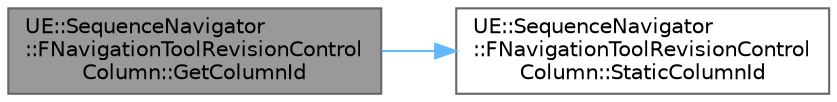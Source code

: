 digraph "UE::SequenceNavigator::FNavigationToolRevisionControlColumn::GetColumnId"
{
 // INTERACTIVE_SVG=YES
 // LATEX_PDF_SIZE
  bgcolor="transparent";
  edge [fontname=Helvetica,fontsize=10,labelfontname=Helvetica,labelfontsize=10];
  node [fontname=Helvetica,fontsize=10,shape=box,height=0.2,width=0.4];
  rankdir="LR";
  Node1 [id="Node000001",label="UE::SequenceNavigator\l::FNavigationToolRevisionControl\lColumn::GetColumnId",height=0.2,width=0.4,color="gray40", fillcolor="grey60", style="filled", fontcolor="black",tooltip=" "];
  Node1 -> Node2 [id="edge1_Node000001_Node000002",color="steelblue1",style="solid",tooltip=" "];
  Node2 [id="Node000002",label="UE::SequenceNavigator\l::FNavigationToolRevisionControl\lColumn::StaticColumnId",height=0.2,width=0.4,color="grey40", fillcolor="white", style="filled",URL="$d8/d95/classUE_1_1SequenceNavigator_1_1FNavigationToolRevisionControlColumn.html#abdce90a5e649dbba0ade0b3037532424",tooltip=" "];
}
